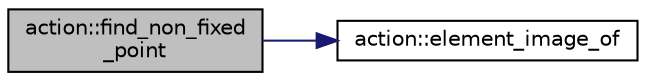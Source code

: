 digraph "action::find_non_fixed_point"
{
  edge [fontname="Helvetica",fontsize="10",labelfontname="Helvetica",labelfontsize="10"];
  node [fontname="Helvetica",fontsize="10",shape=record];
  rankdir="LR";
  Node11317 [label="action::find_non_fixed\l_point",height=0.2,width=0.4,color="black", fillcolor="grey75", style="filled", fontcolor="black"];
  Node11317 -> Node11318 [color="midnightblue",fontsize="10",style="solid",fontname="Helvetica"];
  Node11318 [label="action::element_image_of",height=0.2,width=0.4,color="black", fillcolor="white", style="filled",URL="$d2/d86/classaction.html#ae09559d4537a048fc860f8a74a31393d"];
}
